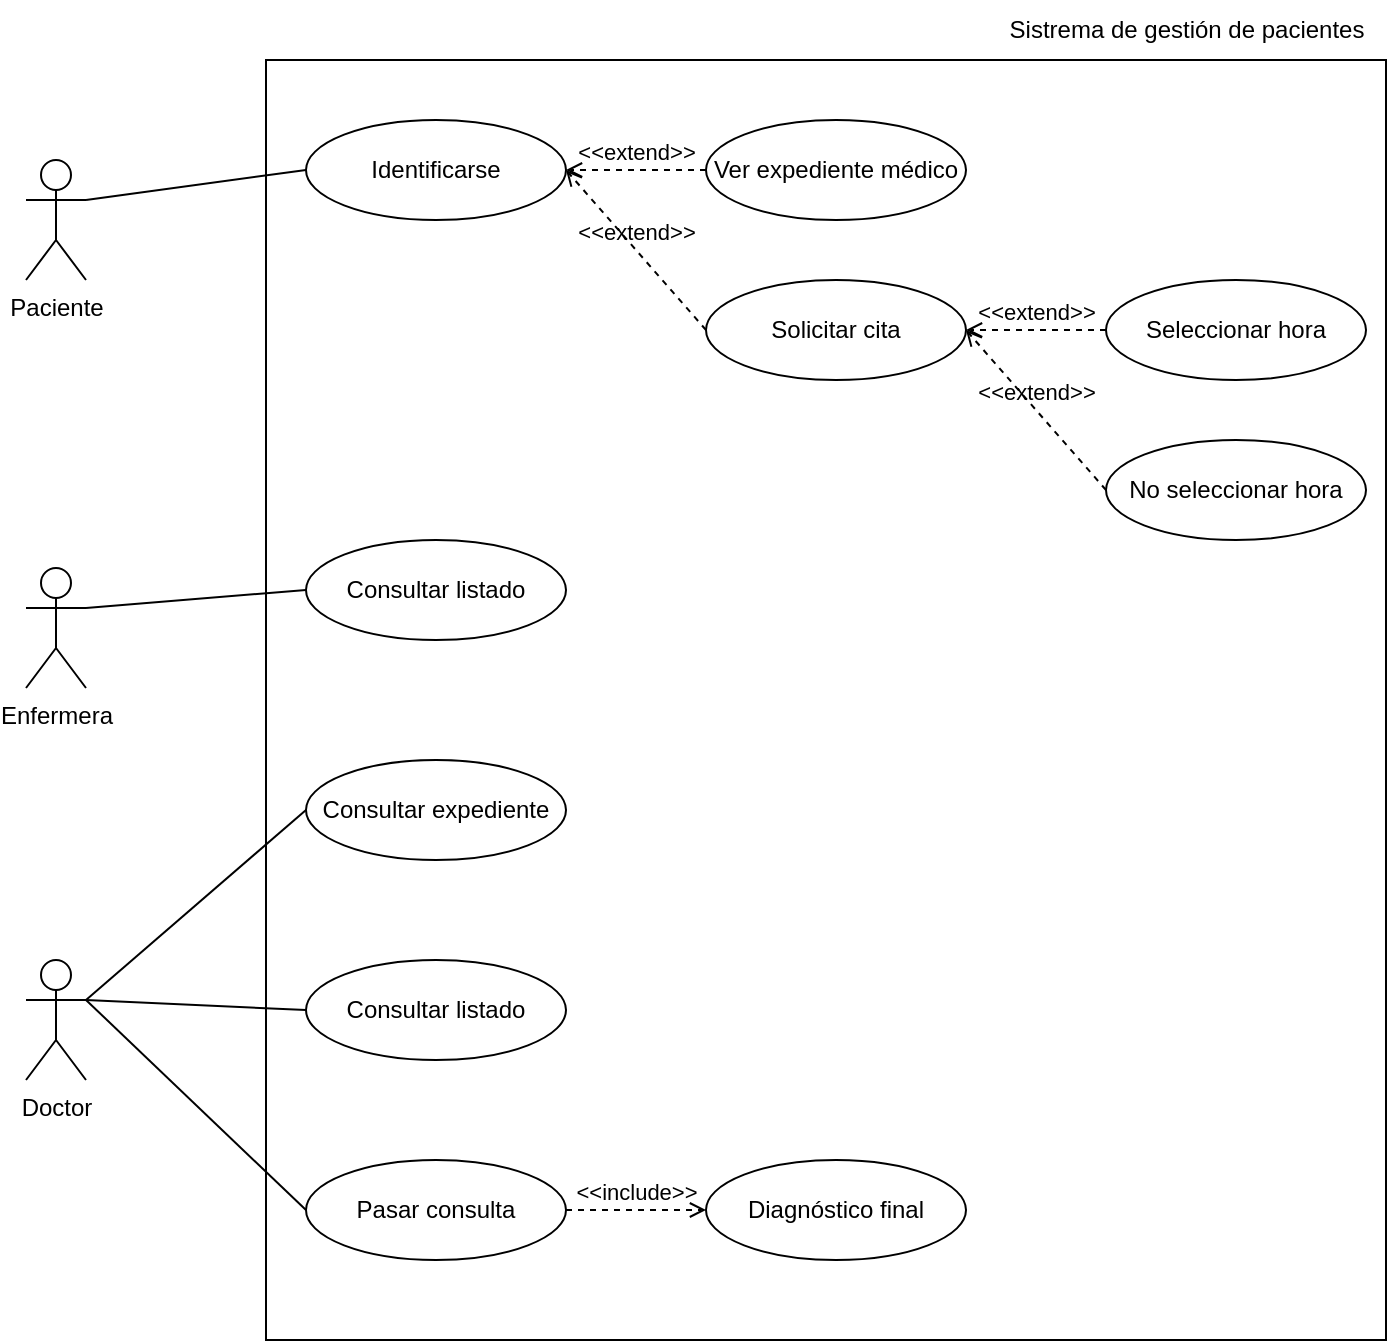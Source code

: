 <mxfile version="21.6.1" type="device">
  <diagram name="Página-1" id="tPML5PkydZOMGkXGde1w">
    <mxGraphModel dx="1311" dy="772" grid="1" gridSize="10" guides="1" tooltips="1" connect="1" arrows="1" fold="1" page="1" pageScale="1" pageWidth="1169" pageHeight="827" math="0" shadow="0">
      <root>
        <mxCell id="0" />
        <mxCell id="1" parent="0" />
        <mxCell id="xSIg8MoQUkurDaJjJt5W-29" value="" style="rounded=0;whiteSpace=wrap;html=1;fillColor=none;" vertex="1" parent="1">
          <mxGeometry x="420" y="120" width="560" height="640" as="geometry" />
        </mxCell>
        <mxCell id="xSIg8MoQUkurDaJjJt5W-1" value="Doctor" style="shape=umlActor;verticalLabelPosition=bottom;verticalAlign=top;html=1;outlineConnect=0;" vertex="1" parent="1">
          <mxGeometry x="300" y="570" width="30" height="60" as="geometry" />
        </mxCell>
        <mxCell id="xSIg8MoQUkurDaJjJt5W-2" value="Enfermera" style="shape=umlActor;verticalLabelPosition=bottom;verticalAlign=top;html=1;outlineConnect=0;" vertex="1" parent="1">
          <mxGeometry x="300" y="374" width="30" height="60" as="geometry" />
        </mxCell>
        <mxCell id="xSIg8MoQUkurDaJjJt5W-3" value="Paciente" style="shape=umlActor;verticalLabelPosition=bottom;verticalAlign=top;html=1;outlineConnect=0;" vertex="1" parent="1">
          <mxGeometry x="300" y="170" width="30" height="60" as="geometry" />
        </mxCell>
        <mxCell id="xSIg8MoQUkurDaJjJt5W-7" value="Identificarse" style="ellipse;whiteSpace=wrap;html=1;" vertex="1" parent="1">
          <mxGeometry x="440" y="150" width="130" height="50" as="geometry" />
        </mxCell>
        <mxCell id="xSIg8MoQUkurDaJjJt5W-8" value="Ver expediente médico" style="ellipse;whiteSpace=wrap;html=1;" vertex="1" parent="1">
          <mxGeometry x="640" y="150" width="130" height="50" as="geometry" />
        </mxCell>
        <mxCell id="xSIg8MoQUkurDaJjJt5W-9" value="Solicitar cita" style="ellipse;whiteSpace=wrap;html=1;" vertex="1" parent="1">
          <mxGeometry x="640" y="230" width="130" height="50" as="geometry" />
        </mxCell>
        <mxCell id="xSIg8MoQUkurDaJjJt5W-10" value="Seleccionar hora" style="ellipse;whiteSpace=wrap;html=1;" vertex="1" parent="1">
          <mxGeometry x="840" y="230" width="130" height="50" as="geometry" />
        </mxCell>
        <mxCell id="xSIg8MoQUkurDaJjJt5W-11" value="No seleccionar hora" style="ellipse;whiteSpace=wrap;html=1;" vertex="1" parent="1">
          <mxGeometry x="840" y="310" width="130" height="50" as="geometry" />
        </mxCell>
        <mxCell id="xSIg8MoQUkurDaJjJt5W-12" value="Consultar listado" style="ellipse;whiteSpace=wrap;html=1;" vertex="1" parent="1">
          <mxGeometry x="440" y="360" width="130" height="50" as="geometry" />
        </mxCell>
        <mxCell id="xSIg8MoQUkurDaJjJt5W-13" value="Consultar expediente" style="ellipse;whiteSpace=wrap;html=1;" vertex="1" parent="1">
          <mxGeometry x="440" y="470" width="130" height="50" as="geometry" />
        </mxCell>
        <mxCell id="xSIg8MoQUkurDaJjJt5W-14" value="Consultar listado" style="ellipse;whiteSpace=wrap;html=1;" vertex="1" parent="1">
          <mxGeometry x="440" y="570" width="130" height="50" as="geometry" />
        </mxCell>
        <mxCell id="xSIg8MoQUkurDaJjJt5W-15" value="Pasar consulta" style="ellipse;whiteSpace=wrap;html=1;" vertex="1" parent="1">
          <mxGeometry x="440" y="670" width="130" height="50" as="geometry" />
        </mxCell>
        <mxCell id="xSIg8MoQUkurDaJjJt5W-16" value="Diagnóstico final" style="ellipse;whiteSpace=wrap;html=1;" vertex="1" parent="1">
          <mxGeometry x="640" y="670" width="130" height="50" as="geometry" />
        </mxCell>
        <mxCell id="xSIg8MoQUkurDaJjJt5W-17" value="" style="endArrow=none;html=1;rounded=0;exitX=1;exitY=0.333;exitDx=0;exitDy=0;exitPerimeter=0;entryX=0;entryY=0.5;entryDx=0;entryDy=0;" edge="1" parent="1" source="xSIg8MoQUkurDaJjJt5W-3" target="xSIg8MoQUkurDaJjJt5W-7">
          <mxGeometry width="50" height="50" relative="1" as="geometry">
            <mxPoint x="590" y="350" as="sourcePoint" />
            <mxPoint x="640" y="300" as="targetPoint" />
          </mxGeometry>
        </mxCell>
        <mxCell id="xSIg8MoQUkurDaJjJt5W-19" value="" style="endArrow=none;html=1;rounded=0;exitX=0;exitY=0.5;exitDx=0;exitDy=0;entryX=1;entryY=0.333;entryDx=0;entryDy=0;entryPerimeter=0;" edge="1" parent="1" source="xSIg8MoQUkurDaJjJt5W-12" target="xSIg8MoQUkurDaJjJt5W-2">
          <mxGeometry width="50" height="50" relative="1" as="geometry">
            <mxPoint x="340" y="130" as="sourcePoint" />
            <mxPoint x="450" y="145" as="targetPoint" />
          </mxGeometry>
        </mxCell>
        <mxCell id="xSIg8MoQUkurDaJjJt5W-20" value="" style="endArrow=none;html=1;rounded=0;exitX=0;exitY=0.5;exitDx=0;exitDy=0;entryX=1;entryY=0.333;entryDx=0;entryDy=0;entryPerimeter=0;" edge="1" parent="1" source="xSIg8MoQUkurDaJjJt5W-13" target="xSIg8MoQUkurDaJjJt5W-1">
          <mxGeometry width="50" height="50" relative="1" as="geometry">
            <mxPoint x="450" y="395" as="sourcePoint" />
            <mxPoint x="340" y="404" as="targetPoint" />
          </mxGeometry>
        </mxCell>
        <mxCell id="xSIg8MoQUkurDaJjJt5W-21" value="" style="endArrow=none;html=1;rounded=0;exitX=0;exitY=0.5;exitDx=0;exitDy=0;entryX=1;entryY=0.333;entryDx=0;entryDy=0;entryPerimeter=0;" edge="1" parent="1" source="xSIg8MoQUkurDaJjJt5W-14" target="xSIg8MoQUkurDaJjJt5W-1">
          <mxGeometry width="50" height="50" relative="1" as="geometry">
            <mxPoint x="450" y="505" as="sourcePoint" />
            <mxPoint x="340" y="514" as="targetPoint" />
          </mxGeometry>
        </mxCell>
        <mxCell id="xSIg8MoQUkurDaJjJt5W-22" value="" style="endArrow=none;html=1;rounded=0;exitX=0;exitY=0.5;exitDx=0;exitDy=0;entryX=1;entryY=0.333;entryDx=0;entryDy=0;entryPerimeter=0;" edge="1" parent="1" source="xSIg8MoQUkurDaJjJt5W-15" target="xSIg8MoQUkurDaJjJt5W-1">
          <mxGeometry width="50" height="50" relative="1" as="geometry">
            <mxPoint x="450" y="605" as="sourcePoint" />
            <mxPoint x="340" y="514" as="targetPoint" />
          </mxGeometry>
        </mxCell>
        <mxCell id="xSIg8MoQUkurDaJjJt5W-23" value="&amp;lt;&amp;lt;extend&amp;gt;&amp;gt;" style="html=1;verticalAlign=bottom;labelBackgroundColor=none;endArrow=open;endFill=0;dashed=1;rounded=0;entryX=1;entryY=0.5;entryDx=0;entryDy=0;exitX=0;exitY=0.5;exitDx=0;exitDy=0;" edge="1" parent="1" source="xSIg8MoQUkurDaJjJt5W-8" target="xSIg8MoQUkurDaJjJt5W-7">
          <mxGeometry width="160" relative="1" as="geometry">
            <mxPoint x="750" y="70" as="sourcePoint" />
            <mxPoint x="690" y="160" as="targetPoint" />
          </mxGeometry>
        </mxCell>
        <mxCell id="xSIg8MoQUkurDaJjJt5W-24" value="&amp;lt;&amp;lt;extend&amp;gt;&amp;gt;" style="html=1;verticalAlign=bottom;labelBackgroundColor=none;endArrow=open;endFill=0;dashed=1;rounded=0;entryX=1;entryY=0.5;entryDx=0;entryDy=0;exitX=0;exitY=0.5;exitDx=0;exitDy=0;" edge="1" parent="1" source="xSIg8MoQUkurDaJjJt5W-9" target="xSIg8MoQUkurDaJjJt5W-7">
          <mxGeometry width="160" relative="1" as="geometry">
            <mxPoint x="650" y="185" as="sourcePoint" />
            <mxPoint x="580" y="185" as="targetPoint" />
          </mxGeometry>
        </mxCell>
        <mxCell id="xSIg8MoQUkurDaJjJt5W-26" value="&amp;lt;&amp;lt;extend&amp;gt;&amp;gt;" style="html=1;verticalAlign=bottom;labelBackgroundColor=none;endArrow=open;endFill=0;dashed=1;rounded=0;entryX=1;entryY=0.5;entryDx=0;entryDy=0;exitX=0;exitY=0.5;exitDx=0;exitDy=0;" edge="1" parent="1" source="xSIg8MoQUkurDaJjJt5W-10" target="xSIg8MoQUkurDaJjJt5W-9">
          <mxGeometry width="160" relative="1" as="geometry">
            <mxPoint x="650" y="265" as="sourcePoint" />
            <mxPoint x="580" y="185" as="targetPoint" />
          </mxGeometry>
        </mxCell>
        <mxCell id="xSIg8MoQUkurDaJjJt5W-27" value="&amp;lt;&amp;lt;extend&amp;gt;&amp;gt;" style="html=1;verticalAlign=bottom;labelBackgroundColor=none;endArrow=open;endFill=0;dashed=1;rounded=0;entryX=1;entryY=0.5;entryDx=0;entryDy=0;exitX=0;exitY=0.5;exitDx=0;exitDy=0;" edge="1" parent="1" source="xSIg8MoQUkurDaJjJt5W-11" target="xSIg8MoQUkurDaJjJt5W-9">
          <mxGeometry width="160" relative="1" as="geometry">
            <mxPoint x="850" y="265" as="sourcePoint" />
            <mxPoint x="780" y="265" as="targetPoint" />
          </mxGeometry>
        </mxCell>
        <mxCell id="xSIg8MoQUkurDaJjJt5W-28" value="&amp;lt;&amp;lt;include&amp;gt;&amp;gt;" style="html=1;verticalAlign=bottom;labelBackgroundColor=none;endArrow=open;endFill=0;dashed=1;rounded=0;exitX=1;exitY=0.5;exitDx=0;exitDy=0;entryX=0;entryY=0.5;entryDx=0;entryDy=0;" edge="1" parent="1" source="xSIg8MoQUkurDaJjJt5W-15" target="xSIg8MoQUkurDaJjJt5W-16">
          <mxGeometry width="160" relative="1" as="geometry">
            <mxPoint x="500" y="500" as="sourcePoint" />
            <mxPoint x="660" y="500" as="targetPoint" />
          </mxGeometry>
        </mxCell>
        <mxCell id="xSIg8MoQUkurDaJjJt5W-30" value="Sistrema de gestión de pacientes" style="text;html=1;align=center;verticalAlign=middle;resizable=0;points=[];autosize=1;strokeColor=none;fillColor=none;" vertex="1" parent="1">
          <mxGeometry x="780" y="90" width="200" height="30" as="geometry" />
        </mxCell>
      </root>
    </mxGraphModel>
  </diagram>
</mxfile>
